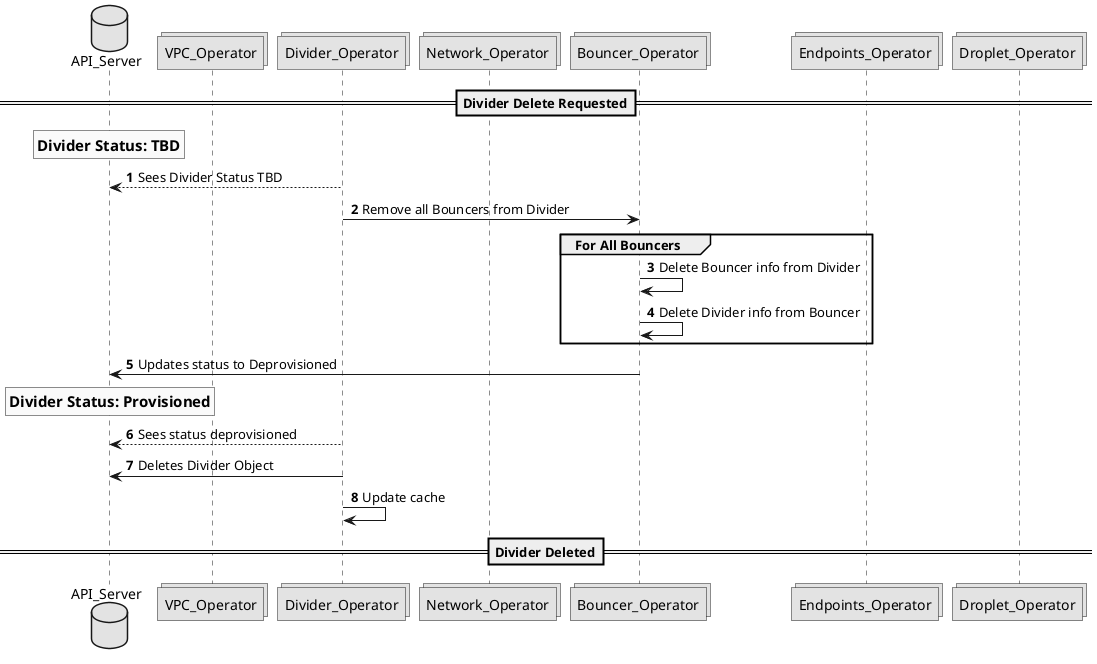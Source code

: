 @startuml

skinparam monochrome true
autonumber

database API_Server
collections VPC_Operator
collections Divider_Operator
collections Network_Operator
collections Bouncer_Operator
collections Endpoints_Operator
collections Droplet_Operator

==Divider Delete Requested==
rnote over API_Server: ==Divider Status: TBD

Divider_Operator --> API_Server: Sees Divider Status TBD
Divider_Operator -> Bouncer_Operator: Remove all Bouncers from Divider
group For All Bouncers
Bouncer_Operator -> Bouncer_Operator: Delete Bouncer info from Divider
Bouncer_Operator -> Bouncer_Operator: Delete Divider info from Bouncer
end
Bouncer_Operator -> API_Server: Updates status to Deprovisioned
rnote over API_Server: ==Divider Status: Provisioned
Divider_Operator --> API_Server: Sees status deprovisioned
Divider_Operator -> API_Server: Deletes Divider Object
Divider_Operator -> Divider_Operator: Update cache
==Divider Deleted==
@enduml
